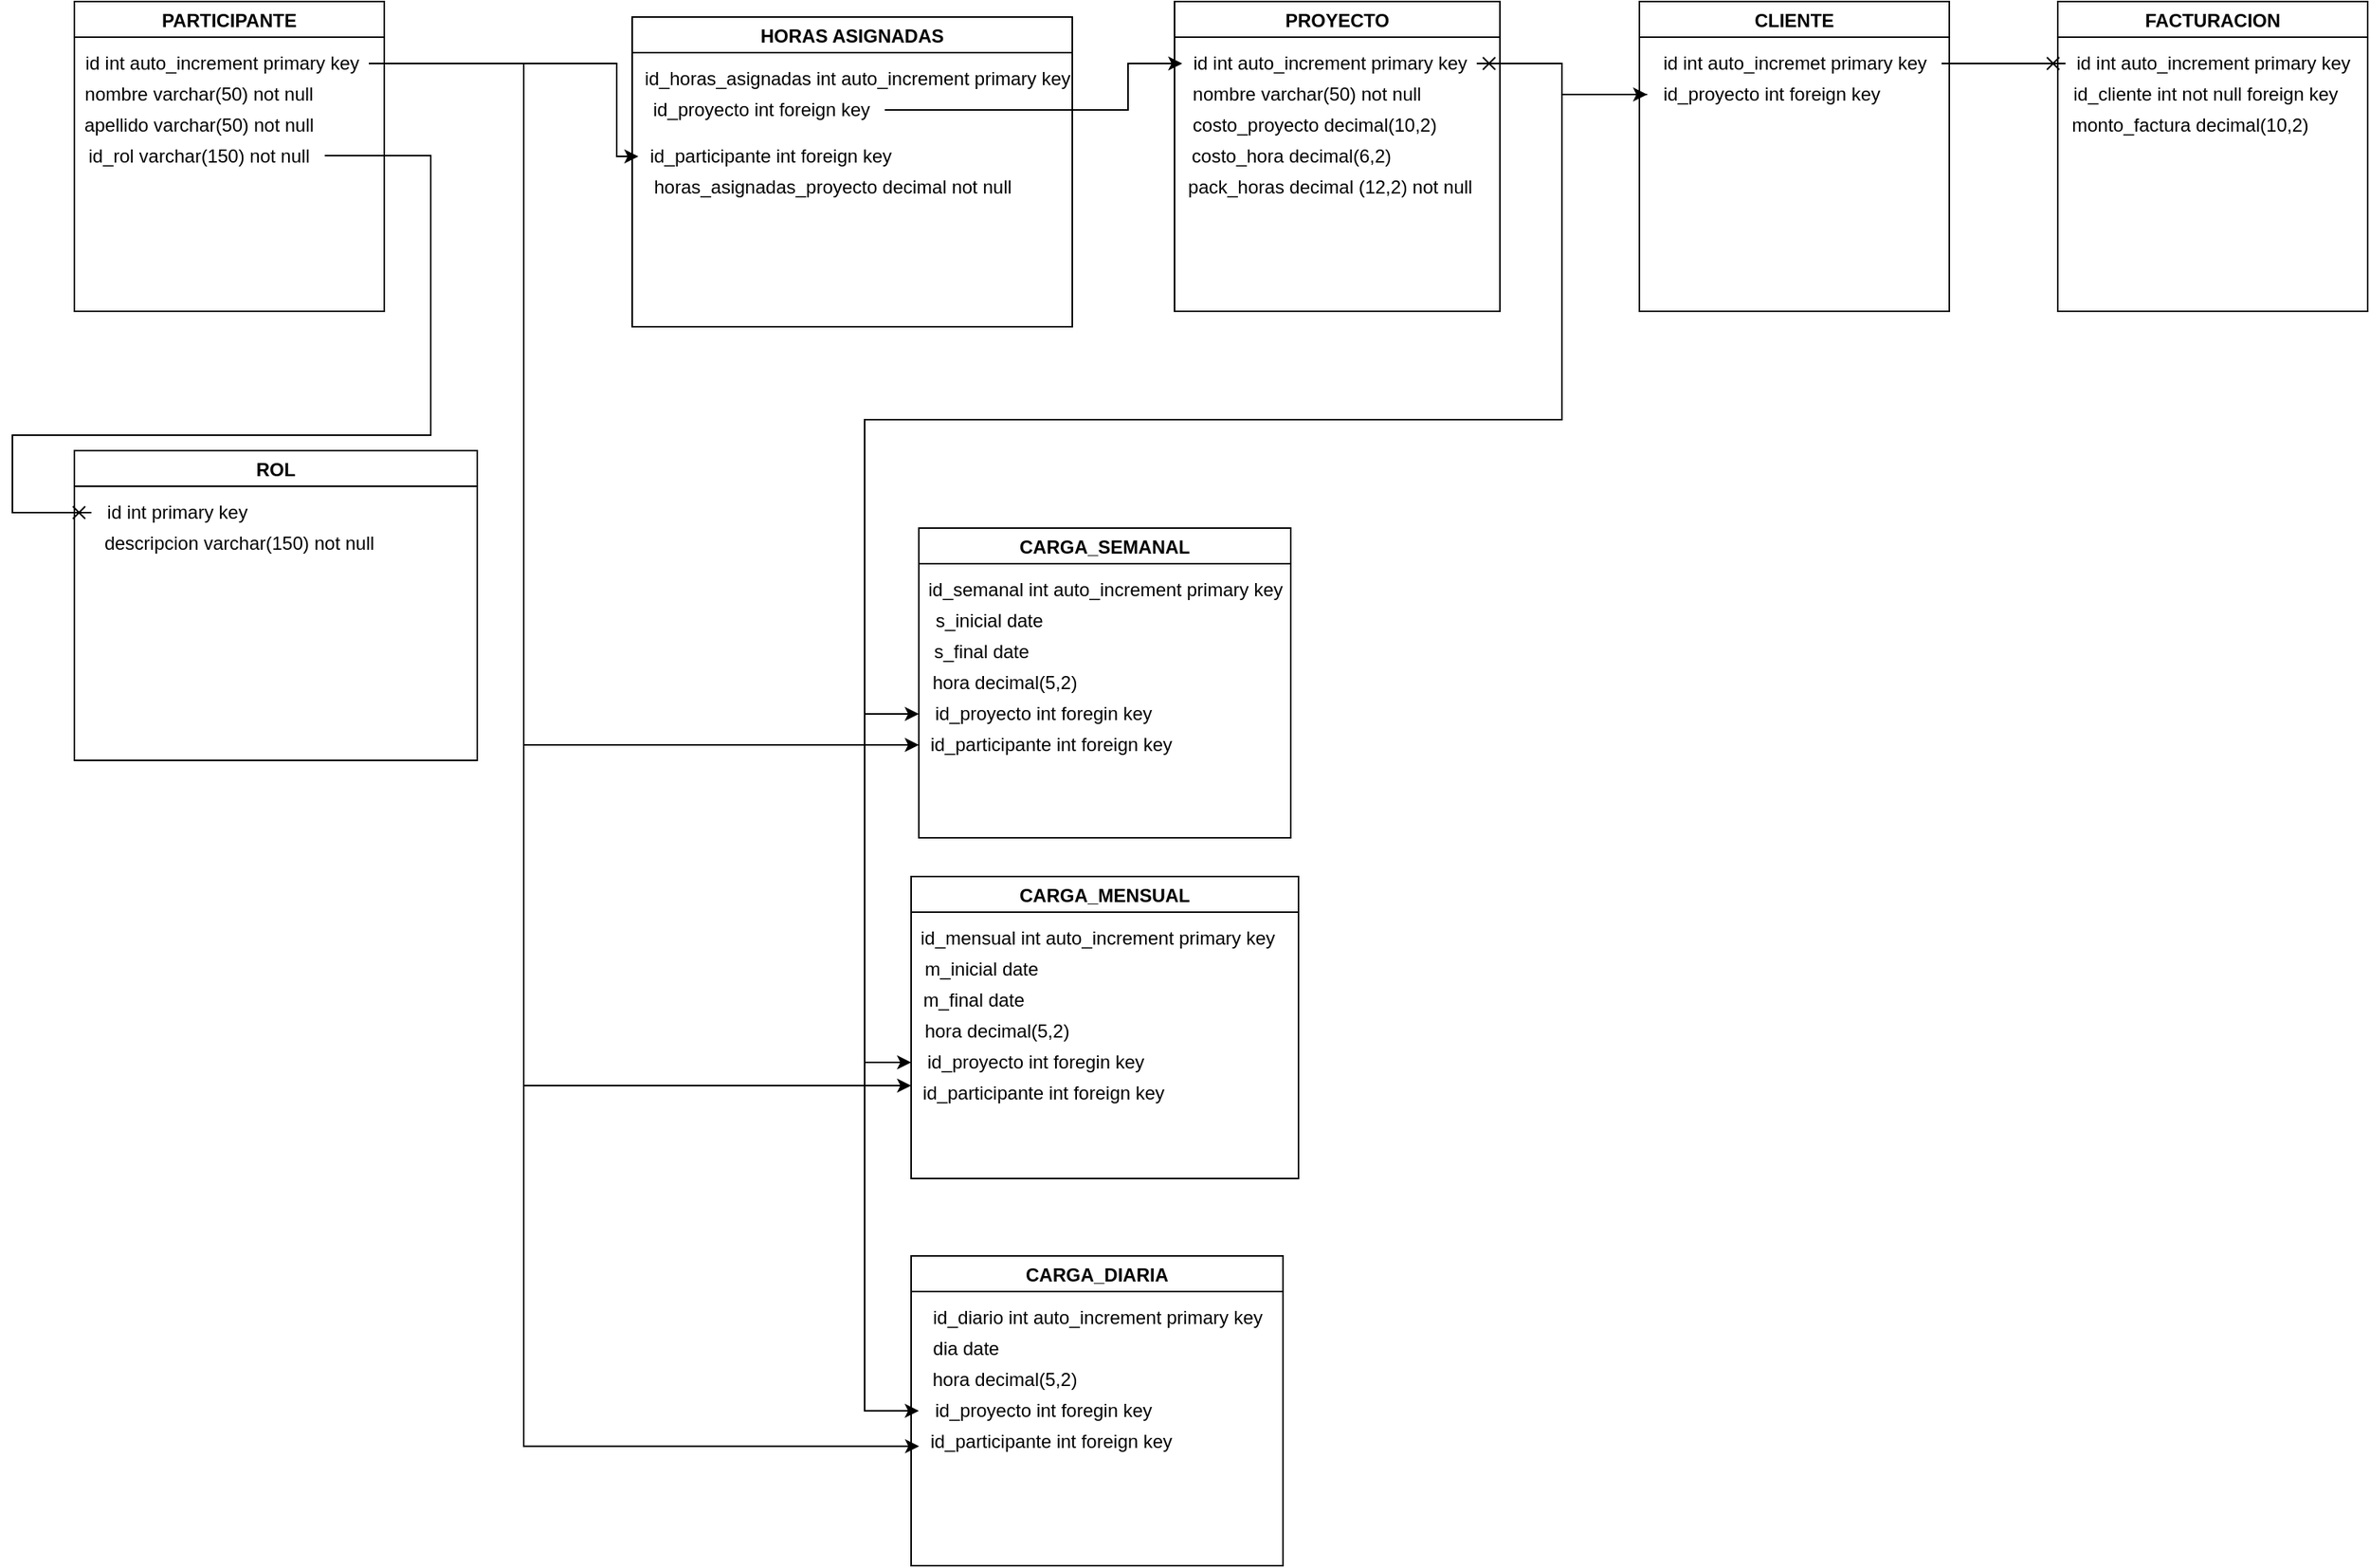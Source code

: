 <mxfile version="15.2.9" type="device"><diagram id="GnOsO1z-O3DVoPCBoibj" name="Page-1"><mxGraphModel dx="1865" dy="579" grid="1" gridSize="10" guides="1" tooltips="1" connect="1" arrows="1" fold="1" page="1" pageScale="1" pageWidth="827" pageHeight="1169" math="0" shadow="0"><root><mxCell id="0"/><mxCell id="1" parent="0"/><mxCell id="OYu5ceWsc7gCvlpP0TES-2" value="PARTICIPANTE" style="swimlane;" parent="1" vertex="1"><mxGeometry x="-160" y="20" width="200" height="200" as="geometry"/></mxCell><mxCell id="OYu5ceWsc7gCvlpP0TES-3" value="id int auto_increment primary key" style="text;html=1;align=center;verticalAlign=middle;resizable=0;points=[];autosize=1;strokeColor=none;fillColor=none;" parent="OYu5ceWsc7gCvlpP0TES-2" vertex="1"><mxGeometry y="30" width="190" height="20" as="geometry"/></mxCell><mxCell id="OYu5ceWsc7gCvlpP0TES-4" value="nombre varchar(50) not null" style="text;html=1;align=center;verticalAlign=middle;resizable=0;points=[];autosize=1;strokeColor=none;fillColor=none;" parent="OYu5ceWsc7gCvlpP0TES-2" vertex="1"><mxGeometry y="50" width="160" height="20" as="geometry"/></mxCell><mxCell id="OYu5ceWsc7gCvlpP0TES-5" value="apellido varchar(50) not null" style="text;html=1;align=center;verticalAlign=middle;resizable=0;points=[];autosize=1;strokeColor=none;fillColor=none;" parent="OYu5ceWsc7gCvlpP0TES-2" vertex="1"><mxGeometry y="70" width="160" height="20" as="geometry"/></mxCell><mxCell id="OYu5ceWsc7gCvlpP0TES-13" value="id_rol varchar(150) not null" style="text;html=1;align=center;verticalAlign=middle;resizable=0;points=[];autosize=1;strokeColor=none;fillColor=none;" parent="OYu5ceWsc7gCvlpP0TES-2" vertex="1"><mxGeometry y="90" width="160" height="20" as="geometry"/></mxCell><mxCell id="OYu5ceWsc7gCvlpP0TES-8" value="PROYECTO" style="swimlane;startSize=23;" parent="1" vertex="1"><mxGeometry x="550" y="20" width="210" height="200" as="geometry"/></mxCell><mxCell id="OYu5ceWsc7gCvlpP0TES-10" value="id int auto_increment primary key" style="text;html=1;align=center;verticalAlign=middle;resizable=0;points=[];autosize=1;strokeColor=none;fillColor=none;" parent="OYu5ceWsc7gCvlpP0TES-8" vertex="1"><mxGeometry x="5" y="30" width="190" height="20" as="geometry"/></mxCell><mxCell id="OYu5ceWsc7gCvlpP0TES-9" value="nombre varchar(50) not null" style="text;html=1;align=center;verticalAlign=middle;resizable=0;points=[];autosize=1;strokeColor=none;fillColor=none;" parent="OYu5ceWsc7gCvlpP0TES-8" vertex="1"><mxGeometry x="5" y="50" width="160" height="20" as="geometry"/></mxCell><mxCell id="OYu5ceWsc7gCvlpP0TES-30" value="costo_proyecto decimal(10,2)" style="text;html=1;align=center;verticalAlign=middle;resizable=0;points=[];autosize=1;strokeColor=none;fillColor=none;" parent="OYu5ceWsc7gCvlpP0TES-8" vertex="1"><mxGeometry x="5" y="70" width="170" height="20" as="geometry"/></mxCell><mxCell id="OYu5ceWsc7gCvlpP0TES-32" value="costo_hora decimal(6,2)" style="text;html=1;align=center;verticalAlign=middle;resizable=0;points=[];autosize=1;strokeColor=none;fillColor=none;" parent="OYu5ceWsc7gCvlpP0TES-8" vertex="1"><mxGeometry x="5" y="90" width="140" height="20" as="geometry"/></mxCell><mxCell id="OYu5ceWsc7gCvlpP0TES-46" value="pack_horas decimal (12,2) not null" style="text;html=1;align=center;verticalAlign=middle;resizable=0;points=[];autosize=1;strokeColor=none;fillColor=none;" parent="OYu5ceWsc7gCvlpP0TES-8" vertex="1"><mxGeometry y="110" width="200" height="20" as="geometry"/></mxCell><mxCell id="OYu5ceWsc7gCvlpP0TES-11" value="CLIENTE" style="swimlane;" parent="1" vertex="1"><mxGeometry x="850" y="20" width="200" height="200" as="geometry"/></mxCell><mxCell id="OYu5ceWsc7gCvlpP0TES-12" value="id int auto_incremet primary key" style="text;html=1;align=center;verticalAlign=middle;resizable=0;points=[];autosize=1;strokeColor=none;fillColor=none;" parent="OYu5ceWsc7gCvlpP0TES-11" vertex="1"><mxGeometry x="5" y="30" width="190" height="20" as="geometry"/></mxCell><mxCell id="OYu5ceWsc7gCvlpP0TES-29" value="id_proyecto int foreign key" style="text;html=1;align=center;verticalAlign=middle;resizable=0;points=[];autosize=1;strokeColor=none;fillColor=none;" parent="OYu5ceWsc7gCvlpP0TES-11" vertex="1"><mxGeometry x="5" y="50" width="160" height="20" as="geometry"/></mxCell><mxCell id="OYu5ceWsc7gCvlpP0TES-14" value="ROL" style="swimlane;startSize=23;" parent="1" vertex="1"><mxGeometry x="-160" y="310" width="260" height="200" as="geometry"/></mxCell><mxCell id="OYu5ceWsc7gCvlpP0TES-15" value="id int primary key" style="text;html=1;align=center;verticalAlign=middle;resizable=0;points=[];autosize=1;strokeColor=none;fillColor=none;" parent="OYu5ceWsc7gCvlpP0TES-14" vertex="1"><mxGeometry x="11" y="30" width="110" height="20" as="geometry"/></mxCell><mxCell id="OYu5ceWsc7gCvlpP0TES-18" value="descripcion varchar(150) not null" style="text;html=1;align=center;verticalAlign=middle;resizable=0;points=[];autosize=1;strokeColor=none;fillColor=none;" parent="OYu5ceWsc7gCvlpP0TES-14" vertex="1"><mxGeometry x="11" y="50" width="190" height="20" as="geometry"/></mxCell><mxCell id="OYu5ceWsc7gCvlpP0TES-33" value="FACTURACION" style="swimlane;" parent="1" vertex="1"><mxGeometry x="1120" y="20" width="200" height="200" as="geometry"/></mxCell><mxCell id="OYu5ceWsc7gCvlpP0TES-35" value="id_cliente int not null foreign key" style="text;html=1;align=center;verticalAlign=middle;resizable=0;points=[];autosize=1;strokeColor=none;fillColor=none;" parent="OYu5ceWsc7gCvlpP0TES-33" vertex="1"><mxGeometry y="50" width="190" height="20" as="geometry"/></mxCell><mxCell id="OYu5ceWsc7gCvlpP0TES-37" value="monto_factura decimal(10,2)" style="text;html=1;align=center;verticalAlign=middle;resizable=0;points=[];autosize=1;strokeColor=none;fillColor=none;" parent="OYu5ceWsc7gCvlpP0TES-33" vertex="1"><mxGeometry y="70" width="170" height="20" as="geometry"/></mxCell><mxCell id="OYu5ceWsc7gCvlpP0TES-34" value="id int auto_increment primary key" style="text;html=1;align=center;verticalAlign=middle;resizable=0;points=[];autosize=1;strokeColor=none;fillColor=none;" parent="OYu5ceWsc7gCvlpP0TES-33" vertex="1"><mxGeometry x="5" y="30" width="190" height="20" as="geometry"/></mxCell><mxCell id="OYu5ceWsc7gCvlpP0TES-48" value="HORAS ASIGNADAS" style="swimlane;" parent="1" vertex="1"><mxGeometry x="200" y="30" width="284" height="200" as="geometry"/></mxCell><mxCell id="OYu5ceWsc7gCvlpP0TES-49" value="id_proyecto int foreign key" style="text;html=1;align=center;verticalAlign=middle;resizable=0;points=[];autosize=1;strokeColor=none;fillColor=none;" parent="OYu5ceWsc7gCvlpP0TES-48" vertex="1"><mxGeometry x="3" y="50" width="160" height="20" as="geometry"/></mxCell><mxCell id="OYu5ceWsc7gCvlpP0TES-50" value="id_participante int foreign key" style="text;html=1;align=center;verticalAlign=middle;resizable=0;points=[];autosize=1;strokeColor=none;fillColor=none;" parent="OYu5ceWsc7gCvlpP0TES-48" vertex="1"><mxGeometry x="4" y="80" width="170" height="20" as="geometry"/></mxCell><mxCell id="OYu5ceWsc7gCvlpP0TES-51" value="horas_asignadas_proyecto decimal not null" style="text;html=1;align=center;verticalAlign=middle;resizable=0;points=[];autosize=1;strokeColor=none;fillColor=none;" parent="OYu5ceWsc7gCvlpP0TES-48" vertex="1"><mxGeometry x="4" y="100" width="250" height="20" as="geometry"/></mxCell><mxCell id="EXUfSvYQJBu0Wh8QawVs-1" value="id_horas_asignadas int auto_increment primary key" style="text;html=1;align=center;verticalAlign=middle;resizable=0;points=[];autosize=1;strokeColor=none;fillColor=none;" parent="OYu5ceWsc7gCvlpP0TES-48" vertex="1"><mxGeometry y="30" width="290" height="20" as="geometry"/></mxCell><mxCell id="OYu5ceWsc7gCvlpP0TES-53" style="edgeStyle=orthogonalEdgeStyle;rounded=0;orthogonalLoop=1;jettySize=auto;html=1;" parent="1" source="OYu5ceWsc7gCvlpP0TES-3" target="OYu5ceWsc7gCvlpP0TES-50" edge="1"><mxGeometry relative="1" as="geometry"><Array as="points"><mxPoint x="190" y="60"/><mxPoint x="190" y="120"/></Array></mxGeometry></mxCell><mxCell id="OYu5ceWsc7gCvlpP0TES-54" style="edgeStyle=orthogonalEdgeStyle;rounded=0;orthogonalLoop=1;jettySize=auto;html=1;" parent="1" source="OYu5ceWsc7gCvlpP0TES-49" target="OYu5ceWsc7gCvlpP0TES-10" edge="1"><mxGeometry relative="1" as="geometry"><Array as="points"><mxPoint x="520" y="90"/><mxPoint x="520" y="60"/></Array></mxGeometry></mxCell><mxCell id="OYu5ceWsc7gCvlpP0TES-56" style="edgeStyle=orthogonalEdgeStyle;rounded=0;orthogonalLoop=1;jettySize=auto;html=1;endArrow=cross;endFill=0;exitX=1.01;exitY=0.474;exitDx=0;exitDy=0;exitPerimeter=0;" parent="1" source="OYu5ceWsc7gCvlpP0TES-13" target="OYu5ceWsc7gCvlpP0TES-15" edge="1"><mxGeometry relative="1" as="geometry"><mxPoint x="230" y="120" as="sourcePoint"/><Array as="points"><mxPoint x="70" y="120"/><mxPoint x="70" y="300"/><mxPoint x="-200" y="300"/><mxPoint x="-200" y="350"/></Array><mxPoint x="-90" y="350" as="targetPoint"/></mxGeometry></mxCell><mxCell id="OYu5ceWsc7gCvlpP0TES-57" style="edgeStyle=orthogonalEdgeStyle;rounded=0;orthogonalLoop=1;jettySize=auto;html=1;endArrow=classic;endFill=1;" parent="1" source="OYu5ceWsc7gCvlpP0TES-10" target="OYu5ceWsc7gCvlpP0TES-29" edge="1"><mxGeometry relative="1" as="geometry"/></mxCell><mxCell id="OYu5ceWsc7gCvlpP0TES-58" style="edgeStyle=orthogonalEdgeStyle;rounded=0;orthogonalLoop=1;jettySize=auto;html=1;endArrow=cross;endFill=0;" parent="1" source="OYu5ceWsc7gCvlpP0TES-29" target="OYu5ceWsc7gCvlpP0TES-10" edge="1"><mxGeometry relative="1" as="geometry"/></mxCell><mxCell id="OYu5ceWsc7gCvlpP0TES-63" style="edgeStyle=orthogonalEdgeStyle;rounded=0;orthogonalLoop=1;jettySize=auto;html=1;endArrow=cross;endFill=0;" parent="1" source="OYu5ceWsc7gCvlpP0TES-12" target="OYu5ceWsc7gCvlpP0TES-34" edge="1"><mxGeometry relative="1" as="geometry"><Array as="points"><mxPoint x="1090" y="60"/><mxPoint x="1090" y="60"/></Array></mxGeometry></mxCell><mxCell id="EXUfSvYQJBu0Wh8QawVs-3" value="CARGA_DIARIA" style="swimlane;" parent="1" vertex="1"><mxGeometry x="380" y="830" width="240" height="200" as="geometry"/></mxCell><mxCell id="EXUfSvYQJBu0Wh8QawVs-6" value="id_diario int auto_increment primary key" style="text;html=1;align=center;verticalAlign=middle;resizable=0;points=[];autosize=1;strokeColor=none;fillColor=none;" parent="EXUfSvYQJBu0Wh8QawVs-3" vertex="1"><mxGeometry x="5" y="30" width="230" height="20" as="geometry"/></mxCell><mxCell id="EXUfSvYQJBu0Wh8QawVs-7" value="dia date" style="text;html=1;align=center;verticalAlign=middle;resizable=0;points=[];autosize=1;strokeColor=none;fillColor=none;" parent="EXUfSvYQJBu0Wh8QawVs-3" vertex="1"><mxGeometry x="5" y="50" width="60" height="20" as="geometry"/></mxCell><mxCell id="EXUfSvYQJBu0Wh8QawVs-10" value="hora decimal(5,2)" style="text;html=1;align=center;verticalAlign=middle;resizable=0;points=[];autosize=1;strokeColor=none;fillColor=none;" parent="EXUfSvYQJBu0Wh8QawVs-3" vertex="1"><mxGeometry x="5" y="70" width="110" height="20" as="geometry"/></mxCell><mxCell id="EXUfSvYQJBu0Wh8QawVs-11" value="id_proyecto int foregin key" style="text;html=1;align=center;verticalAlign=middle;resizable=0;points=[];autosize=1;strokeColor=none;fillColor=none;" parent="EXUfSvYQJBu0Wh8QawVs-3" vertex="1"><mxGeometry x="5" y="90" width="160" height="20" as="geometry"/></mxCell><mxCell id="EXUfSvYQJBu0Wh8QawVs-12" value="id_participante int foreign key" style="text;html=1;align=center;verticalAlign=middle;resizable=0;points=[];autosize=1;strokeColor=none;fillColor=none;" parent="EXUfSvYQJBu0Wh8QawVs-3" vertex="1"><mxGeometry x="5" y="110" width="170" height="20" as="geometry"/></mxCell><mxCell id="EXUfSvYQJBu0Wh8QawVs-5" value="CARGA_MENSUAL" style="swimlane;" parent="1" vertex="1"><mxGeometry x="380" y="585" width="250" height="195" as="geometry"/></mxCell><mxCell id="EXUfSvYQJBu0Wh8QawVs-32" value="id_mensual int auto_increment primary key" style="text;html=1;align=center;verticalAlign=middle;resizable=0;points=[];autosize=1;strokeColor=none;fillColor=none;" parent="EXUfSvYQJBu0Wh8QawVs-5" vertex="1"><mxGeometry y="30" width="240" height="20" as="geometry"/></mxCell><mxCell id="EXUfSvYQJBu0Wh8QawVs-33" value="m_inicial date" style="text;html=1;align=center;verticalAlign=middle;resizable=0;points=[];autosize=1;strokeColor=none;fillColor=none;" parent="EXUfSvYQJBu0Wh8QawVs-5" vertex="1"><mxGeometry y="50" width="90" height="20" as="geometry"/></mxCell><mxCell id="EXUfSvYQJBu0Wh8QawVs-34" value="m_final date" style="text;html=1;align=center;verticalAlign=middle;resizable=0;points=[];autosize=1;strokeColor=none;fillColor=none;" parent="EXUfSvYQJBu0Wh8QawVs-5" vertex="1"><mxGeometry y="70" width="80" height="20" as="geometry"/></mxCell><mxCell id="EXUfSvYQJBu0Wh8QawVs-35" value="hora decimal(5,2)" style="text;html=1;align=center;verticalAlign=middle;resizable=0;points=[];autosize=1;strokeColor=none;fillColor=none;" parent="EXUfSvYQJBu0Wh8QawVs-5" vertex="1"><mxGeometry y="90" width="110" height="20" as="geometry"/></mxCell><mxCell id="EXUfSvYQJBu0Wh8QawVs-36" value="id_participante int foreign key" style="text;html=1;align=center;verticalAlign=middle;resizable=0;points=[];autosize=1;strokeColor=none;fillColor=none;" parent="EXUfSvYQJBu0Wh8QawVs-5" vertex="1"><mxGeometry y="130" width="170" height="20" as="geometry"/></mxCell><mxCell id="EXUfSvYQJBu0Wh8QawVs-37" value="id_proyecto int foregin key" style="text;html=1;align=center;verticalAlign=middle;resizable=0;points=[];autosize=1;strokeColor=none;fillColor=none;" parent="EXUfSvYQJBu0Wh8QawVs-5" vertex="1"><mxGeometry y="110" width="160" height="20" as="geometry"/></mxCell><mxCell id="EXUfSvYQJBu0Wh8QawVs-13" style="edgeStyle=orthogonalEdgeStyle;rounded=0;orthogonalLoop=1;jettySize=auto;html=1;entryX=0.001;entryY=0.644;entryDx=0;entryDy=0;entryPerimeter=0;" parent="1" source="OYu5ceWsc7gCvlpP0TES-3" target="EXUfSvYQJBu0Wh8QawVs-12" edge="1"><mxGeometry relative="1" as="geometry"><Array as="points"><mxPoint x="130" y="60"/><mxPoint x="130" y="953"/></Array></mxGeometry></mxCell><mxCell id="EXUfSvYQJBu0Wh8QawVs-14" value="CARGA_SEMANAL" style="swimlane;" parent="1" vertex="1"><mxGeometry x="385" y="360" width="240" height="200" as="geometry"/></mxCell><mxCell id="EXUfSvYQJBu0Wh8QawVs-15" value="id_semanal int auto_increment primary key" style="text;html=1;align=center;verticalAlign=middle;resizable=0;points=[];autosize=1;strokeColor=none;fillColor=none;" parent="EXUfSvYQJBu0Wh8QawVs-14" vertex="1"><mxGeometry y="30" width="240" height="20" as="geometry"/></mxCell><mxCell id="EXUfSvYQJBu0Wh8QawVs-16" value="s_inicial date" style="text;html=1;align=center;verticalAlign=middle;resizable=0;points=[];autosize=1;strokeColor=none;fillColor=none;" parent="EXUfSvYQJBu0Wh8QawVs-14" vertex="1"><mxGeometry y="50" width="90" height="20" as="geometry"/></mxCell><mxCell id="EXUfSvYQJBu0Wh8QawVs-17" value="s_final date" style="text;html=1;align=center;verticalAlign=middle;resizable=0;points=[];autosize=1;strokeColor=none;fillColor=none;" parent="EXUfSvYQJBu0Wh8QawVs-14" vertex="1"><mxGeometry y="70" width="80" height="20" as="geometry"/></mxCell><mxCell id="EXUfSvYQJBu0Wh8QawVs-18" value="hora decimal(5,2)" style="text;html=1;align=center;verticalAlign=middle;resizable=0;points=[];autosize=1;strokeColor=none;fillColor=none;" parent="EXUfSvYQJBu0Wh8QawVs-14" vertex="1"><mxGeometry y="90" width="110" height="20" as="geometry"/></mxCell><mxCell id="EXUfSvYQJBu0Wh8QawVs-19" value="id_participante int foreign key" style="text;html=1;align=center;verticalAlign=middle;resizable=0;points=[];autosize=1;strokeColor=none;fillColor=none;" parent="EXUfSvYQJBu0Wh8QawVs-14" vertex="1"><mxGeometry y="130" width="170" height="20" as="geometry"/></mxCell><mxCell id="EXUfSvYQJBu0Wh8QawVs-23" value="id_proyecto int foregin key" style="text;html=1;align=center;verticalAlign=middle;resizable=0;points=[];autosize=1;strokeColor=none;fillColor=none;" parent="EXUfSvYQJBu0Wh8QawVs-14" vertex="1"><mxGeometry y="110" width="160" height="20" as="geometry"/></mxCell><mxCell id="EXUfSvYQJBu0Wh8QawVs-40" style="edgeStyle=orthogonalEdgeStyle;rounded=0;orthogonalLoop=1;jettySize=auto;html=1;" parent="1" source="OYu5ceWsc7gCvlpP0TES-3" target="EXUfSvYQJBu0Wh8QawVs-36" edge="1"><mxGeometry relative="1" as="geometry"><Array as="points"><mxPoint x="130" y="60"/><mxPoint x="130" y="720"/></Array></mxGeometry></mxCell><mxCell id="EXUfSvYQJBu0Wh8QawVs-41" style="edgeStyle=orthogonalEdgeStyle;rounded=0;orthogonalLoop=1;jettySize=auto;html=1;" parent="1" source="OYu5ceWsc7gCvlpP0TES-3" target="EXUfSvYQJBu0Wh8QawVs-19" edge="1"><mxGeometry relative="1" as="geometry"><Array as="points"><mxPoint x="130" y="60"/><mxPoint x="130" y="500"/></Array></mxGeometry></mxCell><mxCell id="EXUfSvYQJBu0Wh8QawVs-43" style="edgeStyle=orthogonalEdgeStyle;rounded=0;orthogonalLoop=1;jettySize=auto;html=1;" parent="1" source="OYu5ceWsc7gCvlpP0TES-10" target="EXUfSvYQJBu0Wh8QawVs-23" edge="1"><mxGeometry relative="1" as="geometry"><Array as="points"><mxPoint x="800" y="60"/><mxPoint x="800" y="290"/><mxPoint x="350" y="290"/><mxPoint x="350" y="480"/></Array></mxGeometry></mxCell><mxCell id="EXUfSvYQJBu0Wh8QawVs-44" style="edgeStyle=orthogonalEdgeStyle;rounded=0;orthogonalLoop=1;jettySize=auto;html=1;" parent="1" source="OYu5ceWsc7gCvlpP0TES-10" target="EXUfSvYQJBu0Wh8QawVs-37" edge="1"><mxGeometry relative="1" as="geometry"><Array as="points"><mxPoint x="800" y="60"/><mxPoint x="800" y="290"/><mxPoint x="350" y="290"/><mxPoint x="350" y="705"/></Array></mxGeometry></mxCell><mxCell id="EXUfSvYQJBu0Wh8QawVs-45" style="edgeStyle=orthogonalEdgeStyle;rounded=0;orthogonalLoop=1;jettySize=auto;html=1;" parent="1" source="OYu5ceWsc7gCvlpP0TES-10" target="EXUfSvYQJBu0Wh8QawVs-11" edge="1"><mxGeometry relative="1" as="geometry"><Array as="points"><mxPoint x="800" y="60"/><mxPoint x="800" y="290"/><mxPoint x="350" y="290"/><mxPoint x="350" y="930"/></Array></mxGeometry></mxCell></root></mxGraphModel></diagram></mxfile>
